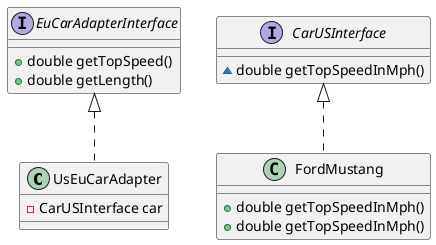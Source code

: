 @startuml
class UsEuCarAdapter {
- CarUSInterface car

}
interface CarUSInterface {
~ double getTopSpeedInMph()
}
interface EuCarAdapterInterface {
+ double getTopSpeed()
+ double getLength()
}
class FordMustang {
+ double getTopSpeedInMph()
+ double getTopSpeedInMph()
}


EuCarAdapterInterface <|.. UsEuCarAdapter
CarUSInterface <|.. FordMustang
@enduml